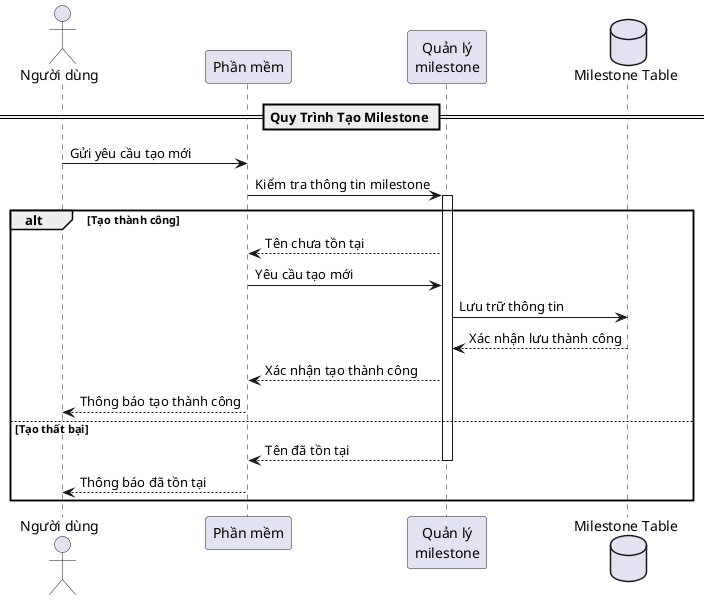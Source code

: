 @startuml
actor "Người dùng" as nd
participant "Phần mềm" as pm
participant "Quản lý\nmilestone" as qlms
database "Milestone Table" as dbm

== Quy Trình Tạo Milestone ==
nd -> pm : Gửi yêu cầu tạo mới
pm -> qlms : Kiểm tra thông tin milestone
activate qlms
alt Tạo thành công
qlms --> pm : Tên chưa tồn tại
pm -> qlms : Yêu cầu tạo mới
qlms -> dbm : Lưu trữ thông tin
dbm --> qlms : Xác nhận lưu thành công
qlms --> pm : Xác nhận tạo thành công
pm --> nd : Thông báo tạo thành công
else Tạo thất bại
qlms --> pm : Tên đã tồn tại
deactivate qlms
pm --> nd : Thông báo đã tồn tại
end
@enduml